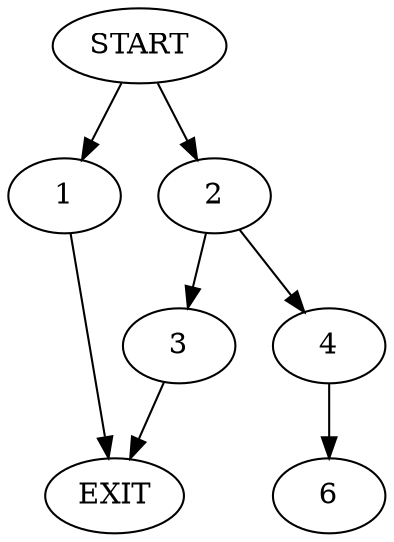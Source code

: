 digraph { 
0 [label="START"];
1;
2;
3;
4;
5[label="EXIT"];
6;
0 -> 1;
0 -> 2;
1 -> 5;
2 -> 3;
2 -> 4;
3 -> 5;
4 -> 6;
}